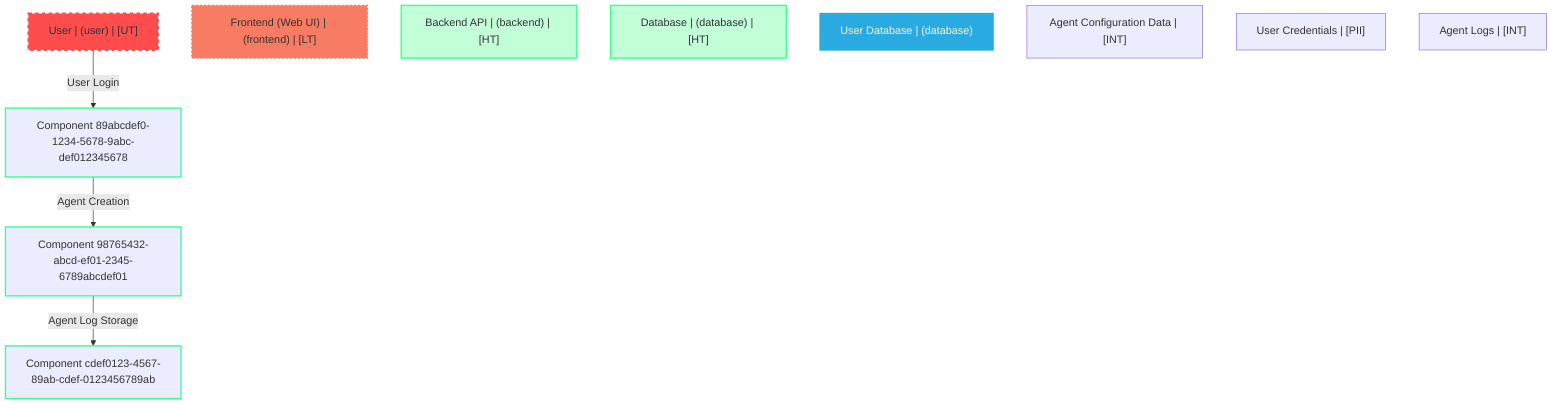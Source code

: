 graph TB
  node_12345678-abcd-ef01-2345-6789abcdef01["User | (user) | [UT]"]:::untrusted
  b3c4d5e6-f7a8-9b0c-1d2e-3f4a5b6c7d8e["Frontend (Web UI) | (frontend) | [LT]"]:::lowTrust
  c6d7e8f9-a1b2-3456-789a-bcdef0123456["Backend API | (backend) | [HT]"]:::highTrust
  d5e6f7a8-b9c0-1d2e-3456-789abcdeff01["Database | (database) | [HT]"]:::highTrust
  e7f8g9h0-i1j2-3456-789a-bcdef0123456["User Database | (database)"]:::dataStore
  f0a1b2c3-d4e5-6789-abc1-23456789abcd["Agent Configuration Data | [INT]"]:::dataAsset,internal
  e8f9a1b2-c3d4-4e5f-a6b7-c8d9e0f1a2b3["User Credentials | [PII]"]:::dataAsset,pii
  node_9a8b7c6d-5f4e-3d2c-1a98-76543210fedc["Agent Logs | [INT]"]:::dataAsset,internal
  cdef0123-4567-89ab-cdef-0123456789ab["Component cdef0123-4567-89ab-cdef-0123456789ab"]:::process,untrusted
  node_89abcdef0-1234-5678-9abc-def012345678["Component 89abcdef0-1234-5678-9abc-def012345678"]:::process,untrusted
  node_98765432-abcd-ef01-2345-6789abcdef01["Component 98765432-abcd-ef01-2345-6789abcdef01"]:::process,untrusted

  node_12345678-abcd-ef01-2345-6789abcdef01 -->|User Login| node_89abcdef0-1234-5678-9abc-def012345678:::encryptedFlow
  node_89abcdef0-1234-5678-9abc-def012345678 -->|Agent Creation| node_98765432-abcd-ef01-2345-6789abcdef01:::encryptedFlow
  node_98765432-abcd-ef01-2345-6789abcdef01 -->|Agent Log Storage| cdef0123-4567-89ab-cdef-0123456789ab:::encryptedFlow

  classDef externalEntity fill:#FF4C4C,stroke:#FF4C4C,stroke-width:2px,color:#F5F7FA
  classDef process fill:#36FF8F,stroke:#36FF8F,stroke-width:2px,color:#0B0D17
  classDef dataStore fill:#29ABE2,stroke:#29ABE2,stroke-width:2px,color:#F5F7FA
  classDef dataAsset fill:#A259FF,stroke:#c3a4ff,stroke-width:2px,color:#F5F7FA
  classDef untrusted fill:#FF4C4C,stroke:#FF4C4C,stroke-width:3px,stroke-dasharray:5 5
  classDef lowTrust fill:#f77c63,stroke:#f77c63,stroke-width:2px,stroke-dasharray:3 3
  classDef mediumTrust fill:#FFD300,stroke:#FFD300,stroke-width:2px
  classDef highTrust fill:#C2FFD8,stroke:#36FF8F,stroke-width:2px
  classDef veryHighTrust fill:#36FF8F,stroke:#36FF8F,stroke-width:3px
  classDef public fill:#C2FFD8,stroke:#36FF8F,stroke-width:1px
  classDef internal fill:#FFF2B3,stroke:#FFD300,stroke-width:1px
  classDef confidential fill:#FFB3B3,stroke:#FF4C4C,stroke-width:2px
  classDef restricted fill:#FF4C4C,stroke:#FF4C4C,stroke-width:3px
  classDef pii fill:#ffa1ad,stroke:#A259FF,stroke-width:2px
  classDef pci fill:#FF4C4C,stroke:#FF4C4C,stroke-width:3px
  classDef phi fill:#ffa1ad,stroke:#A259FF,stroke-width:3px
  classDef encryptedFlow stroke:#36FF8F,stroke-width:2px
  classDef unencryptedFlow stroke:#FF4C4C,stroke-width:2px,stroke-dasharray:5 5
  classDef authenticatedFlow stroke:#29ABE2,stroke-width:2px
  classDef trustBoundary fill:transparent,stroke:#2E3440,stroke-width:3px,stroke-dasharray:10 5